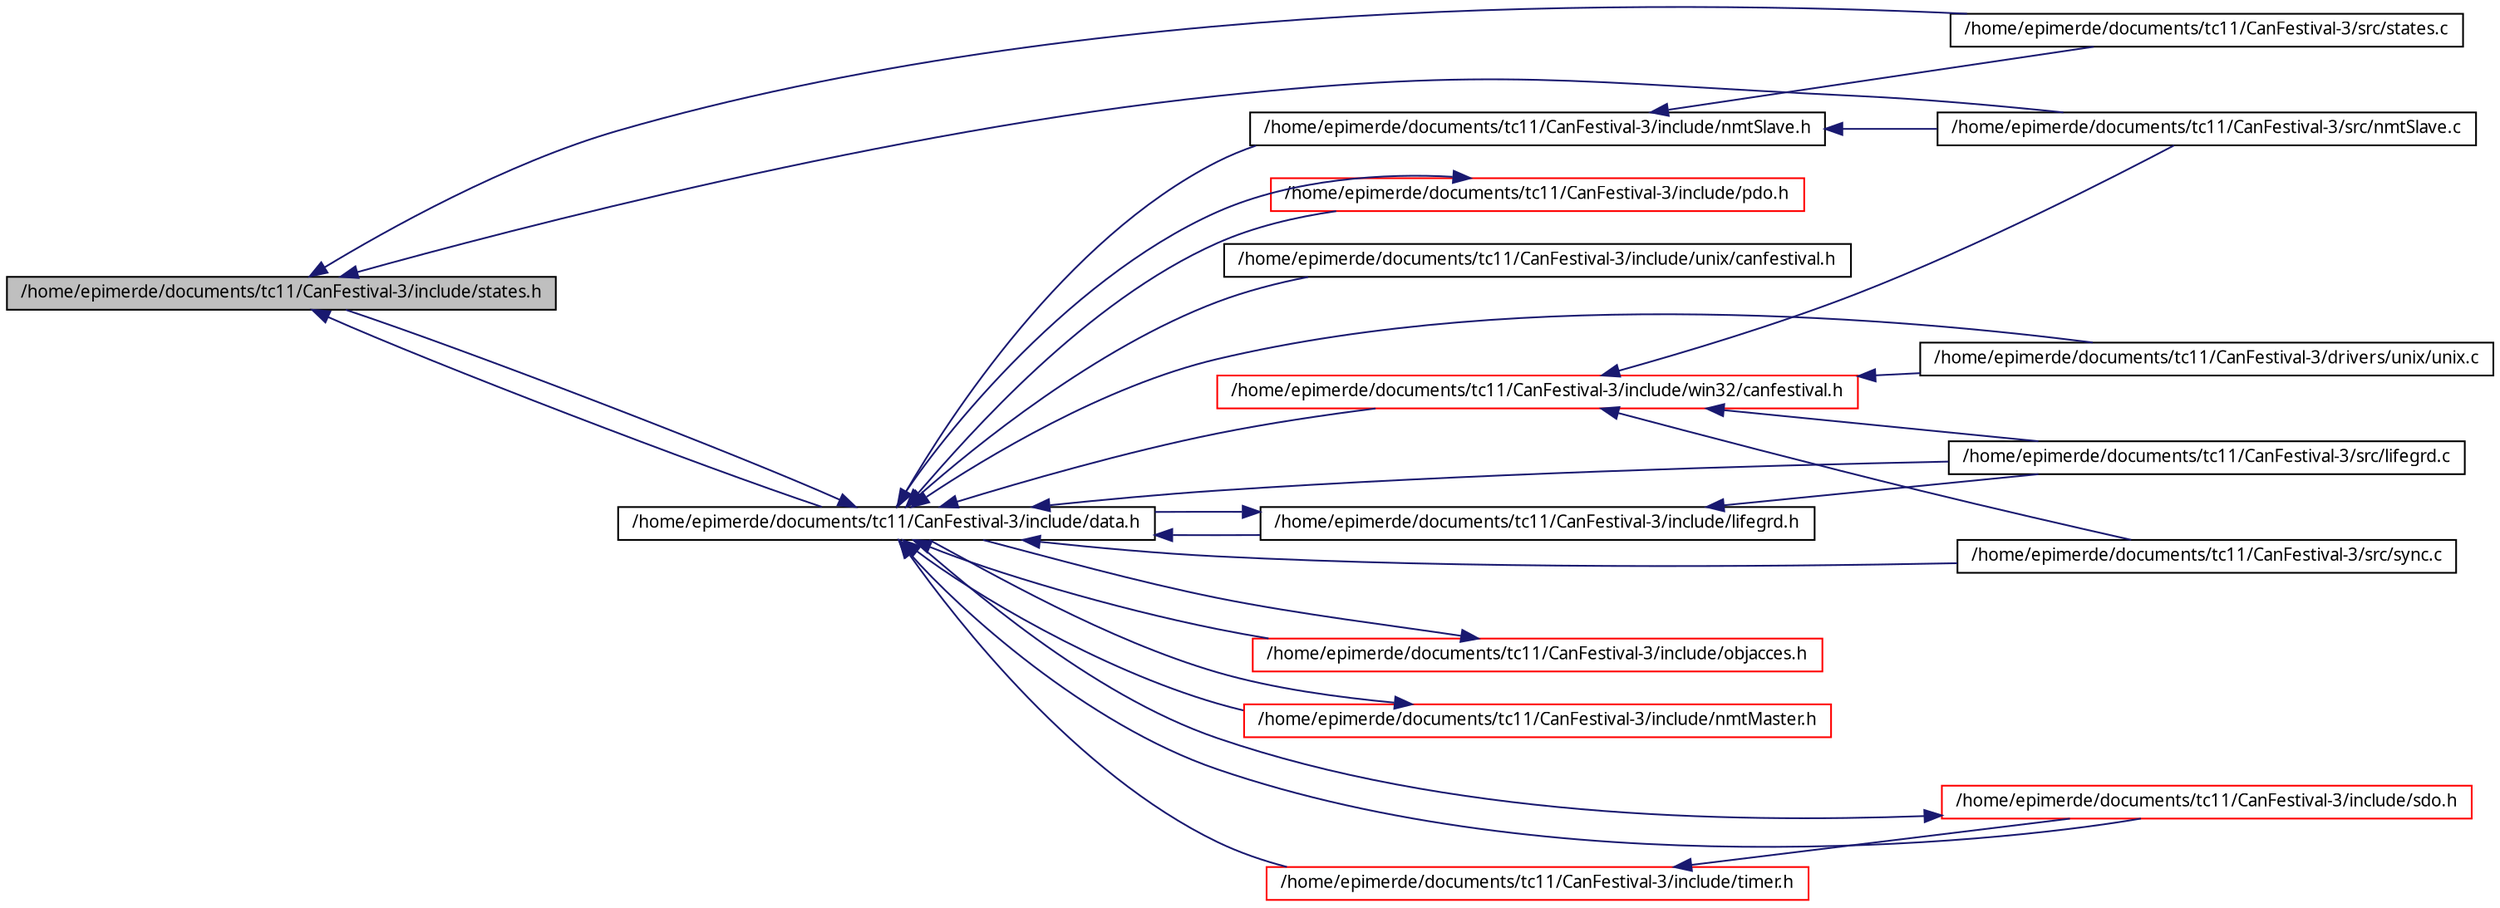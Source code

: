 digraph G
{
  edge [fontname="FreeSans.ttf",fontsize=10,labelfontname="FreeSans.ttf",labelfontsize=10];
  node [fontname="FreeSans.ttf",fontsize=10,shape=record];
  rankdir=LR;
  Node1 [label="/home/epimerde/documents/tc11/CanFestival-3/include/states.h",height=0.2,width=0.4,color="black", fillcolor="grey75", style="filled" fontcolor="black"];
  Node1 -> Node2 [dir=back,color="midnightblue",fontsize=10,style="solid",fontname="FreeSans.ttf"];
  Node2 [label="/home/epimerde/documents/tc11/CanFestival-3/src/nmtSlave.c",height=0.2,width=0.4,color="black", fillcolor="white", style="filled",URL="$nmtSlave_8c.html"];
  Node1 -> Node3 [dir=back,color="midnightblue",fontsize=10,style="solid",fontname="FreeSans.ttf"];
  Node3 [label="/home/epimerde/documents/tc11/CanFestival-3/src/states.c",height=0.2,width=0.4,color="black", fillcolor="white", style="filled",URL="$states_8c.html"];
  Node1 -> Node4 [dir=back,color="midnightblue",fontsize=10,style="solid",fontname="FreeSans.ttf"];
  Node4 [label="/home/epimerde/documents/tc11/CanFestival-3/include/data.h",height=0.2,width=0.4,color="black", fillcolor="white", style="filled",URL="$data_8h.html"];
  Node4 -> Node5 [dir=back,color="midnightblue",fontsize=10,style="solid",fontname="FreeSans.ttf"];
  Node5 [label="/home/epimerde/documents/tc11/CanFestival-3/drivers/unix/unix.c",height=0.2,width=0.4,color="black", fillcolor="white", style="filled",URL="$unix_8c.html"];
  Node4 -> Node6 [dir=back,color="midnightblue",fontsize=10,style="solid",fontname="FreeSans.ttf"];
  Node6 [label="/home/epimerde/documents/tc11/CanFestival-3/src/lifegrd.c",height=0.2,width=0.4,color="black", fillcolor="white", style="filled",URL="$lifegrd_8c.html"];
  Node4 -> Node7 [dir=back,color="midnightblue",fontsize=10,style="solid",fontname="FreeSans.ttf"];
  Node7 [label="/home/epimerde/documents/tc11/CanFestival-3/src/sync.c",height=0.2,width=0.4,color="black", fillcolor="white", style="filled",URL="$sync_8c.html"];
  Node4 -> Node8 [dir=back,color="midnightblue",fontsize=10,style="solid",fontname="FreeSans.ttf"];
  Node8 [label="/home/epimerde/documents/tc11/CanFestival-3/include/objacces.h",height=0.2,width=0.4,color="red", fillcolor="white", style="filled",URL="$objacces_8h.html"];
  Node8 -> Node4 [dir=back,color="midnightblue",fontsize=10,style="solid",fontname="FreeSans.ttf"];
  Node4 -> Node9 [dir=back,color="midnightblue",fontsize=10,style="solid",fontname="FreeSans.ttf"];
  Node9 [label="/home/epimerde/documents/tc11/CanFestival-3/include/lifegrd.h",height=0.2,width=0.4,color="black", fillcolor="white", style="filled",URL="$lifegrd_8h.html"];
  Node9 -> Node6 [dir=back,color="midnightblue",fontsize=10,style="solid",fontname="FreeSans.ttf"];
  Node9 -> Node4 [dir=back,color="midnightblue",fontsize=10,style="solid",fontname="FreeSans.ttf"];
  Node4 -> Node10 [dir=back,color="midnightblue",fontsize=10,style="solid",fontname="FreeSans.ttf"];
  Node10 [label="/home/epimerde/documents/tc11/CanFestival-3/include/nmtMaster.h",height=0.2,width=0.4,color="red", fillcolor="white", style="filled",URL="$nmtMaster_8h.html"];
  Node10 -> Node4 [dir=back,color="midnightblue",fontsize=10,style="solid",fontname="FreeSans.ttf"];
  Node4 -> Node11 [dir=back,color="midnightblue",fontsize=10,style="solid",fontname="FreeSans.ttf"];
  Node11 [label="/home/epimerde/documents/tc11/CanFestival-3/include/nmtSlave.h",height=0.2,width=0.4,color="black", fillcolor="white", style="filled",URL="$nmtSlave_8h.html"];
  Node11 -> Node2 [dir=back,color="midnightblue",fontsize=10,style="solid",fontname="FreeSans.ttf"];
  Node11 -> Node3 [dir=back,color="midnightblue",fontsize=10,style="solid",fontname="FreeSans.ttf"];
  Node4 -> Node12 [dir=back,color="midnightblue",fontsize=10,style="solid",fontname="FreeSans.ttf"];
  Node12 [label="/home/epimerde/documents/tc11/CanFestival-3/include/timer.h",height=0.2,width=0.4,color="red", fillcolor="white", style="filled",URL="$timer_8h.html"];
  Node12 -> Node13 [dir=back,color="midnightblue",fontsize=10,style="solid",fontname="FreeSans.ttf"];
  Node13 [label="/home/epimerde/documents/tc11/CanFestival-3/include/sdo.h",height=0.2,width=0.4,color="red", fillcolor="white", style="filled",URL="$sdo_8h.html"];
  Node13 -> Node4 [dir=back,color="midnightblue",fontsize=10,style="solid",fontname="FreeSans.ttf"];
  Node4 -> Node13 [dir=back,color="midnightblue",fontsize=10,style="solid",fontname="FreeSans.ttf"];
  Node4 -> Node14 [dir=back,color="midnightblue",fontsize=10,style="solid",fontname="FreeSans.ttf"];
  Node14 [label="/home/epimerde/documents/tc11/CanFestival-3/include/pdo.h",height=0.2,width=0.4,color="red", fillcolor="white", style="filled",URL="$pdo_8h.html"];
  Node14 -> Node4 [dir=back,color="midnightblue",fontsize=10,style="solid",fontname="FreeSans.ttf"];
  Node4 -> Node1 [dir=back,color="midnightblue",fontsize=10,style="solid",fontname="FreeSans.ttf"];
  Node4 -> Node15 [dir=back,color="midnightblue",fontsize=10,style="solid",fontname="FreeSans.ttf"];
  Node15 [label="/home/epimerde/documents/tc11/CanFestival-3/include/unix/canfestival.h",height=0.2,width=0.4,color="black", fillcolor="white", style="filled",URL="$unix_2canfestival_8h.html"];
  Node4 -> Node16 [dir=back,color="midnightblue",fontsize=10,style="solid",fontname="FreeSans.ttf"];
  Node16 [label="/home/epimerde/documents/tc11/CanFestival-3/include/win32/canfestival.h",height=0.2,width=0.4,color="red", fillcolor="white", style="filled",URL="$win32_2canfestival_8h.html"];
  Node16 -> Node5 [dir=back,color="midnightblue",fontsize=10,style="solid",fontname="FreeSans.ttf"];
  Node16 -> Node6 [dir=back,color="midnightblue",fontsize=10,style="solid",fontname="FreeSans.ttf"];
  Node16 -> Node2 [dir=back,color="midnightblue",fontsize=10,style="solid",fontname="FreeSans.ttf"];
  Node16 -> Node7 [dir=back,color="midnightblue",fontsize=10,style="solid",fontname="FreeSans.ttf"];
}
